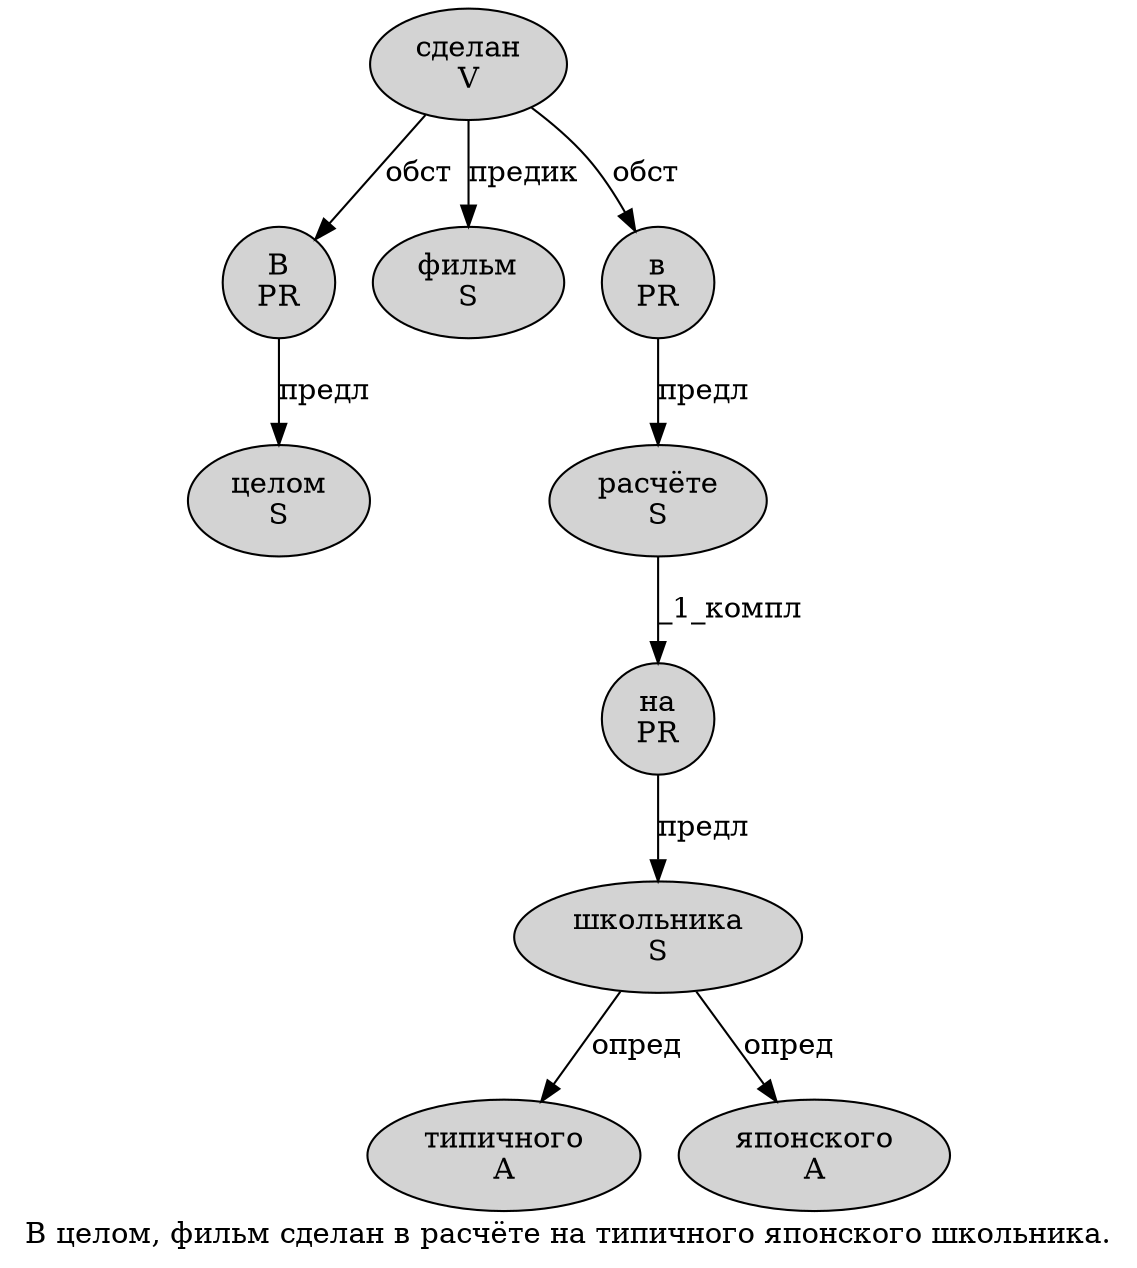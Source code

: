 digraph SENTENCE_5032 {
	graph [label="В целом, фильм сделан в расчёте на типичного японского школьника."]
	node [style=filled]
		0 [label="В
PR" color="" fillcolor=lightgray penwidth=1 shape=ellipse]
		1 [label="целом
S" color="" fillcolor=lightgray penwidth=1 shape=ellipse]
		3 [label="фильм
S" color="" fillcolor=lightgray penwidth=1 shape=ellipse]
		4 [label="сделан
V" color="" fillcolor=lightgray penwidth=1 shape=ellipse]
		5 [label="в
PR" color="" fillcolor=lightgray penwidth=1 shape=ellipse]
		6 [label="расчёте
S" color="" fillcolor=lightgray penwidth=1 shape=ellipse]
		7 [label="на
PR" color="" fillcolor=lightgray penwidth=1 shape=ellipse]
		8 [label="типичного
A" color="" fillcolor=lightgray penwidth=1 shape=ellipse]
		9 [label="японского
A" color="" fillcolor=lightgray penwidth=1 shape=ellipse]
		10 [label="школьника
S" color="" fillcolor=lightgray penwidth=1 shape=ellipse]
			0 -> 1 [label="предл"]
			10 -> 8 [label="опред"]
			10 -> 9 [label="опред"]
			4 -> 0 [label="обст"]
			4 -> 3 [label="предик"]
			4 -> 5 [label="обст"]
			6 -> 7 [label="_1_компл"]
			7 -> 10 [label="предл"]
			5 -> 6 [label="предл"]
}